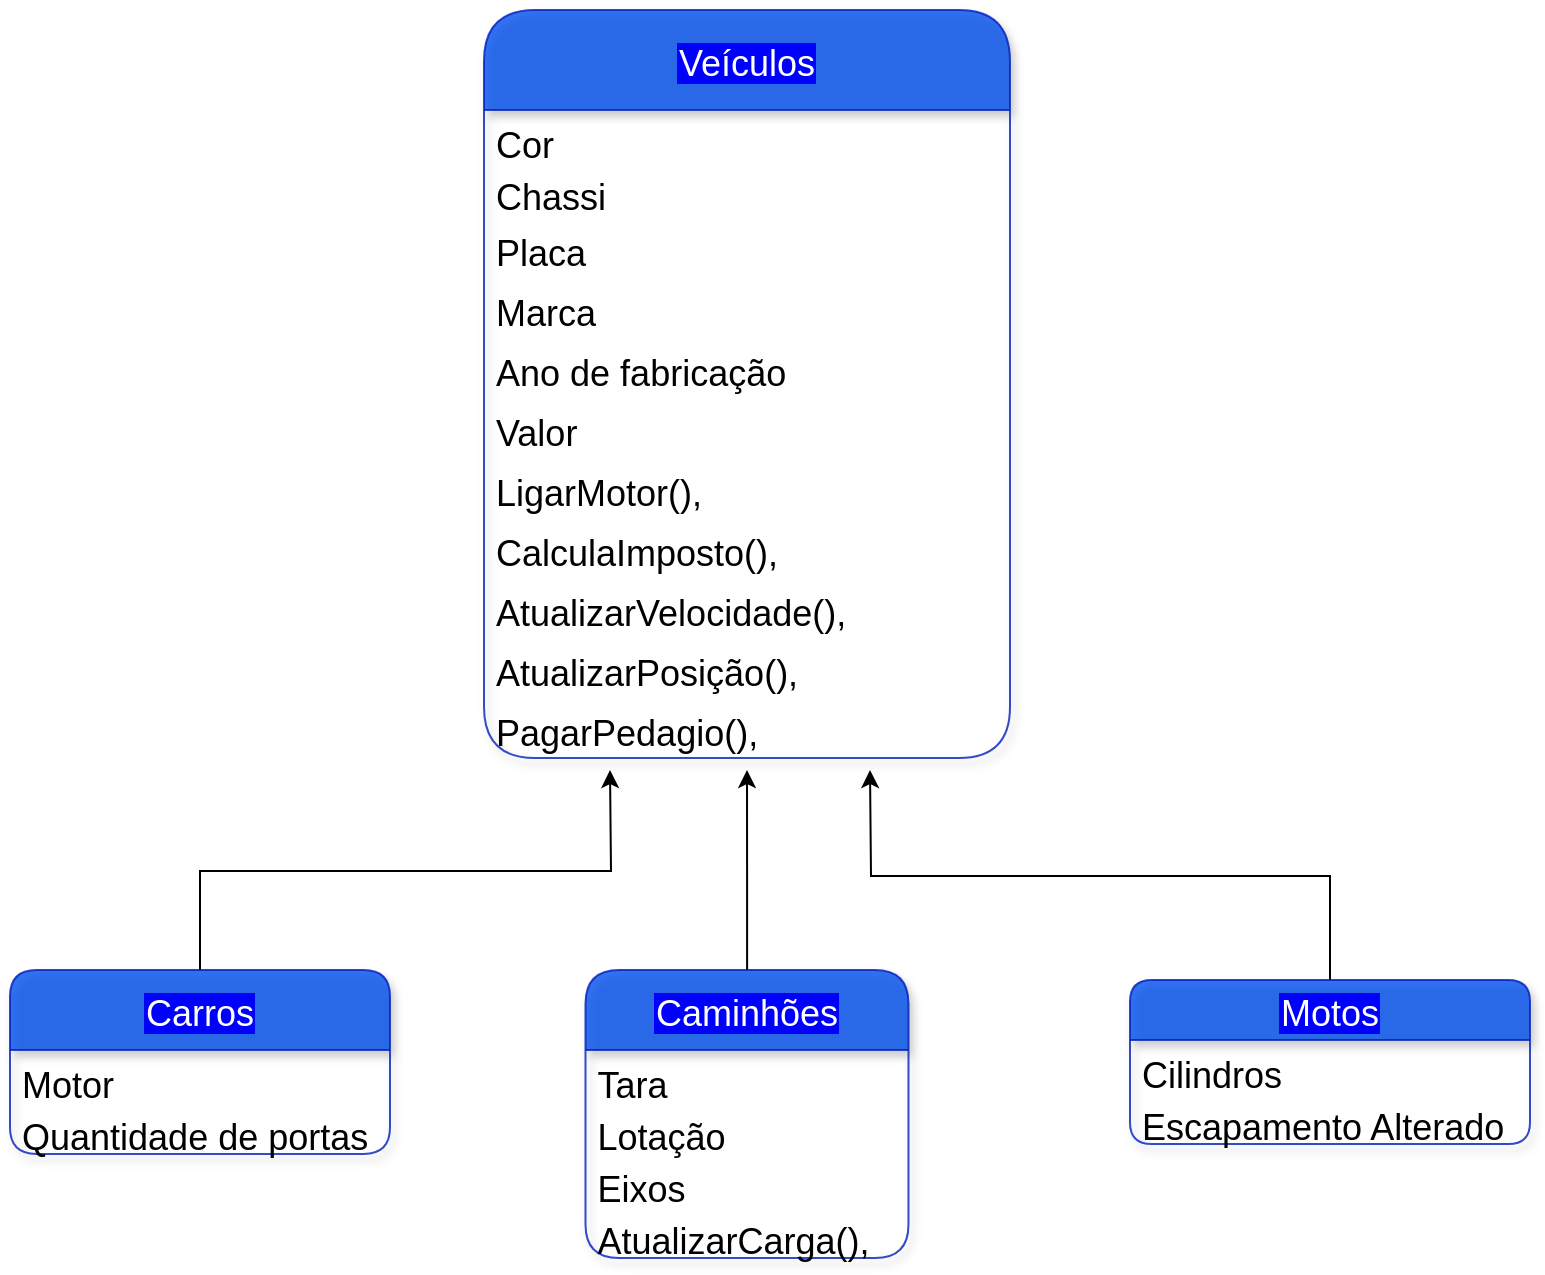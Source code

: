 <mxfile version="13.8.2" type="device"><diagram name="Page-1" id="97916047-d0de-89f5-080d-49f4d83e522f"><mxGraphModel dx="1384" dy="724" grid="1" gridSize="10" guides="1" tooltips="1" connect="1" arrows="1" fold="1" page="1" pageScale="1.5" pageWidth="1169" pageHeight="827" background="#ffffff" math="0" shadow="0"><root><mxCell id="0"/><mxCell id="1" parent="0"/><mxCell id="isSSzm4bKMGAtCpYQMIX-59" value="Veículos" style="swimlane;fontStyle=0;childLayout=stackLayout;horizontal=1;startSize=50;fillColor=#0050ef;horizontalStack=0;resizeParent=1;resizeParentMax=0;resizeLast=0;collapsible=1;marginBottom=0;rounded=1;shadow=1;glass=0;labelBackgroundColor=#0000FF;sketch=0;opacity=80;labelBorderColor=none;strokeColor=#001DBC;fontColor=#FFFFFF;fontSize=18;arcSize=17;" vertex="1" parent="1"><mxGeometry x="627" y="120" width="263" height="374" as="geometry"/></mxCell><mxCell id="isSSzm4bKMGAtCpYQMIX-60" value="Cor" style="text;strokeColor=none;fillColor=none;align=left;verticalAlign=top;spacingLeft=4;spacingRight=4;overflow=hidden;rotatable=0;points=[[0,0.5],[1,0.5]];portConstraint=eastwest;fontSize=18;" vertex="1" parent="isSSzm4bKMGAtCpYQMIX-59"><mxGeometry y="50" width="263" height="26" as="geometry"/></mxCell><mxCell id="isSSzm4bKMGAtCpYQMIX-61" value="Chassi" style="text;strokeColor=none;fillColor=none;align=left;verticalAlign=top;spacingLeft=4;spacingRight=4;overflow=hidden;rotatable=0;points=[[0,0.5],[1,0.5]];portConstraint=eastwest;fontSize=18;" vertex="1" parent="isSSzm4bKMGAtCpYQMIX-59"><mxGeometry y="76" width="263" height="28" as="geometry"/></mxCell><mxCell id="isSSzm4bKMGAtCpYQMIX-62" value="Placa" style="text;strokeColor=none;fillColor=none;align=left;verticalAlign=top;spacingLeft=4;spacingRight=4;overflow=hidden;rotatable=0;points=[[0,0.5],[1,0.5]];portConstraint=eastwest;fontSize=18;" vertex="1" parent="isSSzm4bKMGAtCpYQMIX-59"><mxGeometry y="104" width="263" height="30" as="geometry"/></mxCell><mxCell id="isSSzm4bKMGAtCpYQMIX-63" value="Marca" style="text;strokeColor=none;fillColor=none;align=left;verticalAlign=top;spacingLeft=4;spacingRight=4;overflow=hidden;rotatable=0;points=[[0,0.5],[1,0.5]];portConstraint=eastwest;fontSize=18;" vertex="1" parent="isSSzm4bKMGAtCpYQMIX-59"><mxGeometry y="134" width="263" height="30" as="geometry"/></mxCell><mxCell id="isSSzm4bKMGAtCpYQMIX-64" value="Ano de fabricação" style="text;strokeColor=none;fillColor=none;align=left;verticalAlign=top;spacingLeft=4;spacingRight=4;overflow=hidden;rotatable=0;points=[[0,0.5],[1,0.5]];portConstraint=eastwest;fontSize=18;" vertex="1" parent="isSSzm4bKMGAtCpYQMIX-59"><mxGeometry y="164" width="263" height="30" as="geometry"/></mxCell><mxCell id="isSSzm4bKMGAtCpYQMIX-65" value="Valor" style="text;strokeColor=none;fillColor=none;align=left;verticalAlign=top;spacingLeft=4;spacingRight=4;overflow=hidden;rotatable=0;points=[[0,0.5],[1,0.5]];portConstraint=eastwest;fontSize=18;" vertex="1" parent="isSSzm4bKMGAtCpYQMIX-59"><mxGeometry y="194" width="263" height="30" as="geometry"/></mxCell><mxCell id="isSSzm4bKMGAtCpYQMIX-66" value="LigarMotor()," style="text;strokeColor=none;fillColor=none;align=left;verticalAlign=top;spacingLeft=4;spacingRight=4;overflow=hidden;rotatable=0;points=[[0,0.5],[1,0.5]];portConstraint=eastwest;fontSize=18;" vertex="1" parent="isSSzm4bKMGAtCpYQMIX-59"><mxGeometry y="224" width="263" height="30" as="geometry"/></mxCell><mxCell id="isSSzm4bKMGAtCpYQMIX-67" value="CalculaImposto()," style="text;strokeColor=none;fillColor=none;align=left;verticalAlign=top;spacingLeft=4;spacingRight=4;overflow=hidden;rotatable=0;points=[[0,0.5],[1,0.5]];portConstraint=eastwest;fontSize=18;" vertex="1" parent="isSSzm4bKMGAtCpYQMIX-59"><mxGeometry y="254" width="263" height="30" as="geometry"/></mxCell><mxCell id="isSSzm4bKMGAtCpYQMIX-68" value="AtualizarVelocidade()," style="text;strokeColor=none;fillColor=none;align=left;verticalAlign=top;spacingLeft=4;spacingRight=4;overflow=hidden;rotatable=0;points=[[0,0.5],[1,0.5]];portConstraint=eastwest;fontSize=18;" vertex="1" parent="isSSzm4bKMGAtCpYQMIX-59"><mxGeometry y="284" width="263" height="30" as="geometry"/></mxCell><mxCell id="isSSzm4bKMGAtCpYQMIX-69" value="AtualizarPosição()," style="text;strokeColor=none;fillColor=none;align=left;verticalAlign=top;spacingLeft=4;spacingRight=4;overflow=hidden;rotatable=0;points=[[0,0.5],[1,0.5]];portConstraint=eastwest;fontSize=18;" vertex="1" parent="isSSzm4bKMGAtCpYQMIX-59"><mxGeometry y="314" width="263" height="30" as="geometry"/></mxCell><mxCell id="isSSzm4bKMGAtCpYQMIX-70" value="PagarPedagio()," style="text;strokeColor=none;fillColor=none;align=left;verticalAlign=top;spacingLeft=4;spacingRight=4;overflow=hidden;rotatable=0;points=[[0,0.5],[1,0.5]];portConstraint=eastwest;fontSize=18;" vertex="1" parent="isSSzm4bKMGAtCpYQMIX-59"><mxGeometry y="344" width="263" height="30" as="geometry"/></mxCell><mxCell id="isSSzm4bKMGAtCpYQMIX-86" style="edgeStyle=orthogonalEdgeStyle;rounded=0;orthogonalLoop=1;jettySize=auto;html=1;exitX=0.5;exitY=0;exitDx=0;exitDy=0;fontSize=18;fontColor=#FFFFFF;" edge="1" parent="1" source="isSSzm4bKMGAtCpYQMIX-71"><mxGeometry relative="1" as="geometry"><mxPoint x="690" y="500" as="targetPoint"/></mxGeometry></mxCell><mxCell id="isSSzm4bKMGAtCpYQMIX-71" value="Carros" style="swimlane;fontStyle=0;childLayout=stackLayout;horizontal=1;startSize=40;fillColor=#0050ef;horizontalStack=0;resizeParent=1;resizeParentMax=0;resizeLast=0;collapsible=1;marginBottom=0;rounded=1;shadow=1;glass=0;labelBackgroundColor=#0000FF;sketch=0;fontSize=18;fontColor=#ffffff;opacity=80;arcSize=11;strokeColor=#001DBC;" vertex="1" parent="1"><mxGeometry x="390" y="600" width="190" height="92" as="geometry"/></mxCell><mxCell id="isSSzm4bKMGAtCpYQMIX-72" value="Motor" style="text;strokeColor=none;fillColor=none;align=left;verticalAlign=top;spacingLeft=4;spacingRight=4;overflow=hidden;rotatable=0;points=[[0,0.5],[1,0.5]];portConstraint=eastwest;fontSize=18;" vertex="1" parent="isSSzm4bKMGAtCpYQMIX-71"><mxGeometry y="40" width="190" height="26" as="geometry"/></mxCell><mxCell id="isSSzm4bKMGAtCpYQMIX-73" value="Quantidade de portas" style="text;strokeColor=none;fillColor=none;align=left;verticalAlign=top;spacingLeft=4;spacingRight=4;overflow=hidden;rotatable=0;points=[[0,0.5],[1,0.5]];portConstraint=eastwest;fontSize=18;" vertex="1" parent="isSSzm4bKMGAtCpYQMIX-71"><mxGeometry y="66" width="190" height="26" as="geometry"/></mxCell><mxCell id="isSSzm4bKMGAtCpYQMIX-85" style="edgeStyle=orthogonalEdgeStyle;rounded=0;orthogonalLoop=1;jettySize=auto;html=1;fontSize=18;fontColor=#FFFFFF;" edge="1" parent="1" source="isSSzm4bKMGAtCpYQMIX-75"><mxGeometry relative="1" as="geometry"><mxPoint x="758.5" y="500" as="targetPoint"/></mxGeometry></mxCell><mxCell id="isSSzm4bKMGAtCpYQMIX-75" value="Caminhões" style="swimlane;fontStyle=0;childLayout=stackLayout;horizontal=1;startSize=40;fillColor=#0050ef;horizontalStack=0;resizeParent=1;resizeParentMax=0;resizeLast=0;collapsible=1;marginBottom=0;rounded=1;shadow=1;glass=0;labelBackgroundColor=#0000FF;sketch=0;fontSize=18;fontColor=#ffffff;opacity=80;arcSize=14;strokeColor=#001DBC;" vertex="1" parent="1"><mxGeometry x="677.75" y="600" width="161.5" height="144" as="geometry"/></mxCell><mxCell id="isSSzm4bKMGAtCpYQMIX-76" value="Tara" style="text;strokeColor=none;fillColor=none;align=left;verticalAlign=top;spacingLeft=4;spacingRight=4;overflow=hidden;rotatable=0;points=[[0,0.5],[1,0.5]];portConstraint=eastwest;fontSize=18;" vertex="1" parent="isSSzm4bKMGAtCpYQMIX-75"><mxGeometry y="40" width="161.5" height="26" as="geometry"/></mxCell><mxCell id="isSSzm4bKMGAtCpYQMIX-77" value="Lotação" style="text;strokeColor=none;fillColor=none;align=left;verticalAlign=top;spacingLeft=4;spacingRight=4;overflow=hidden;rotatable=0;points=[[0,0.5],[1,0.5]];portConstraint=eastwest;fontSize=18;" vertex="1" parent="isSSzm4bKMGAtCpYQMIX-75"><mxGeometry y="66" width="161.5" height="26" as="geometry"/></mxCell><mxCell id="isSSzm4bKMGAtCpYQMIX-78" value="Eixos" style="text;strokeColor=none;fillColor=none;align=left;verticalAlign=top;spacingLeft=4;spacingRight=4;overflow=hidden;rotatable=0;points=[[0,0.5],[1,0.5]];portConstraint=eastwest;fontSize=18;" vertex="1" parent="isSSzm4bKMGAtCpYQMIX-75"><mxGeometry y="92" width="161.5" height="26" as="geometry"/></mxCell><mxCell id="isSSzm4bKMGAtCpYQMIX-83" value="AtualizarCarga()," style="text;strokeColor=none;fillColor=none;align=left;verticalAlign=top;spacingLeft=4;spacingRight=4;overflow=hidden;rotatable=0;points=[[0,0.5],[1,0.5]];portConstraint=eastwest;fontSize=18;" vertex="1" parent="isSSzm4bKMGAtCpYQMIX-75"><mxGeometry y="118" width="161.5" height="26" as="geometry"/></mxCell><mxCell id="isSSzm4bKMGAtCpYQMIX-87" style="edgeStyle=orthogonalEdgeStyle;rounded=0;orthogonalLoop=1;jettySize=auto;html=1;exitX=0.5;exitY=0;exitDx=0;exitDy=0;fontSize=18;fontColor=#FFFFFF;" edge="1" parent="1" source="isSSzm4bKMGAtCpYQMIX-79"><mxGeometry relative="1" as="geometry"><mxPoint x="820" y="500" as="targetPoint"/></mxGeometry></mxCell><mxCell id="isSSzm4bKMGAtCpYQMIX-79" value="Motos" style="swimlane;fontStyle=0;childLayout=stackLayout;horizontal=1;startSize=30;fillColor=#0050ef;horizontalStack=0;resizeParent=1;resizeParentMax=0;resizeLast=0;collapsible=1;marginBottom=0;rounded=1;shadow=1;glass=0;labelBackgroundColor=#0000FF;sketch=0;fontSize=18;fontColor=#ffffff;opacity=80;arcSize=12;strokeColor=#001DBC;" vertex="1" parent="1"><mxGeometry x="950" y="605" width="200" height="82" as="geometry"/></mxCell><mxCell id="isSSzm4bKMGAtCpYQMIX-80" value="Cilindros" style="text;strokeColor=none;fillColor=none;align=left;verticalAlign=top;spacingLeft=4;spacingRight=4;overflow=hidden;rotatable=0;points=[[0,0.5],[1,0.5]];portConstraint=eastwest;fontSize=18;" vertex="1" parent="isSSzm4bKMGAtCpYQMIX-79"><mxGeometry y="30" width="200" height="26" as="geometry"/></mxCell><mxCell id="isSSzm4bKMGAtCpYQMIX-81" value="Escapamento Alterado" style="text;fillColor=none;align=left;verticalAlign=top;spacingLeft=4;spacingRight=4;overflow=hidden;rotatable=0;points=[[0,0.5],[1,0.5]];portConstraint=eastwest;fontSize=18;" vertex="1" parent="isSSzm4bKMGAtCpYQMIX-79"><mxGeometry y="56" width="200" height="26" as="geometry"/></mxCell></root></mxGraphModel></diagram></mxfile>